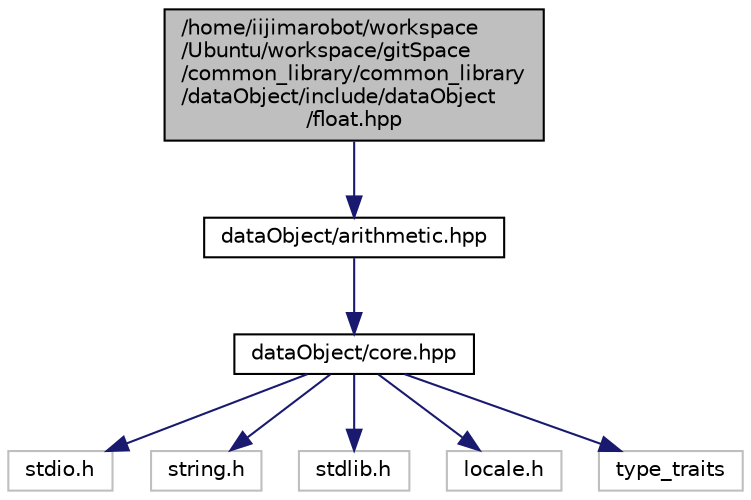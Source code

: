 digraph "/home/iijimarobot/workspace/Ubuntu/workspace/gitSpace/common_library/common_library/dataObject/include/dataObject/float.hpp"
{
 // LATEX_PDF_SIZE
  edge [fontname="Helvetica",fontsize="10",labelfontname="Helvetica",labelfontsize="10"];
  node [fontname="Helvetica",fontsize="10",shape=record];
  Node1 [label="/home/iijimarobot/workspace\l/Ubuntu/workspace/gitSpace\l/common_library/common_library\l/dataObject/include/dataObject\l/float.hpp",height=0.2,width=0.4,color="black", fillcolor="grey75", style="filled", fontcolor="black",tooltip="Floatクラスを宣言するヘッダファイル"];
  Node1 -> Node2 [color="midnightblue",fontsize="10",style="solid",fontname="Helvetica"];
  Node2 [label="dataObject/arithmetic.hpp",height=0.2,width=0.4,color="black", fillcolor="white", style="filled",URL="$arithmetic_8hpp_source.html",tooltip=" "];
  Node2 -> Node3 [color="midnightblue",fontsize="10",style="solid",fontname="Helvetica"];
  Node3 [label="dataObject/core.hpp",height=0.2,width=0.4,color="black", fillcolor="white", style="filled",URL="$data_object_2include_2data_object_2core_8hpp.html",tooltip="dataObjectライブラリの基礎となるヘッダファイル"];
  Node3 -> Node4 [color="midnightblue",fontsize="10",style="solid",fontname="Helvetica"];
  Node4 [label="stdio.h",height=0.2,width=0.4,color="grey75", fillcolor="white", style="filled",tooltip=" "];
  Node3 -> Node5 [color="midnightblue",fontsize="10",style="solid",fontname="Helvetica"];
  Node5 [label="string.h",height=0.2,width=0.4,color="grey75", fillcolor="white", style="filled",tooltip=" "];
  Node3 -> Node6 [color="midnightblue",fontsize="10",style="solid",fontname="Helvetica"];
  Node6 [label="stdlib.h",height=0.2,width=0.4,color="grey75", fillcolor="white", style="filled",tooltip=" "];
  Node3 -> Node7 [color="midnightblue",fontsize="10",style="solid",fontname="Helvetica"];
  Node7 [label="locale.h",height=0.2,width=0.4,color="grey75", fillcolor="white", style="filled",tooltip=" "];
  Node3 -> Node8 [color="midnightblue",fontsize="10",style="solid",fontname="Helvetica"];
  Node8 [label="type_traits",height=0.2,width=0.4,color="grey75", fillcolor="white", style="filled",tooltip=" "];
}
